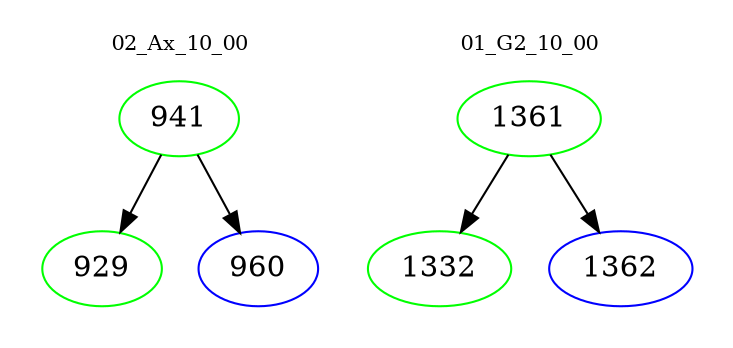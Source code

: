 digraph{
subgraph cluster_0 {
color = white
label = "02_Ax_10_00";
fontsize=10;
T0_941 [label="941", color="green"]
T0_941 -> T0_929 [color="black"]
T0_929 [label="929", color="green"]
T0_941 -> T0_960 [color="black"]
T0_960 [label="960", color="blue"]
}
subgraph cluster_1 {
color = white
label = "01_G2_10_00";
fontsize=10;
T1_1361 [label="1361", color="green"]
T1_1361 -> T1_1332 [color="black"]
T1_1332 [label="1332", color="green"]
T1_1361 -> T1_1362 [color="black"]
T1_1362 [label="1362", color="blue"]
}
}

